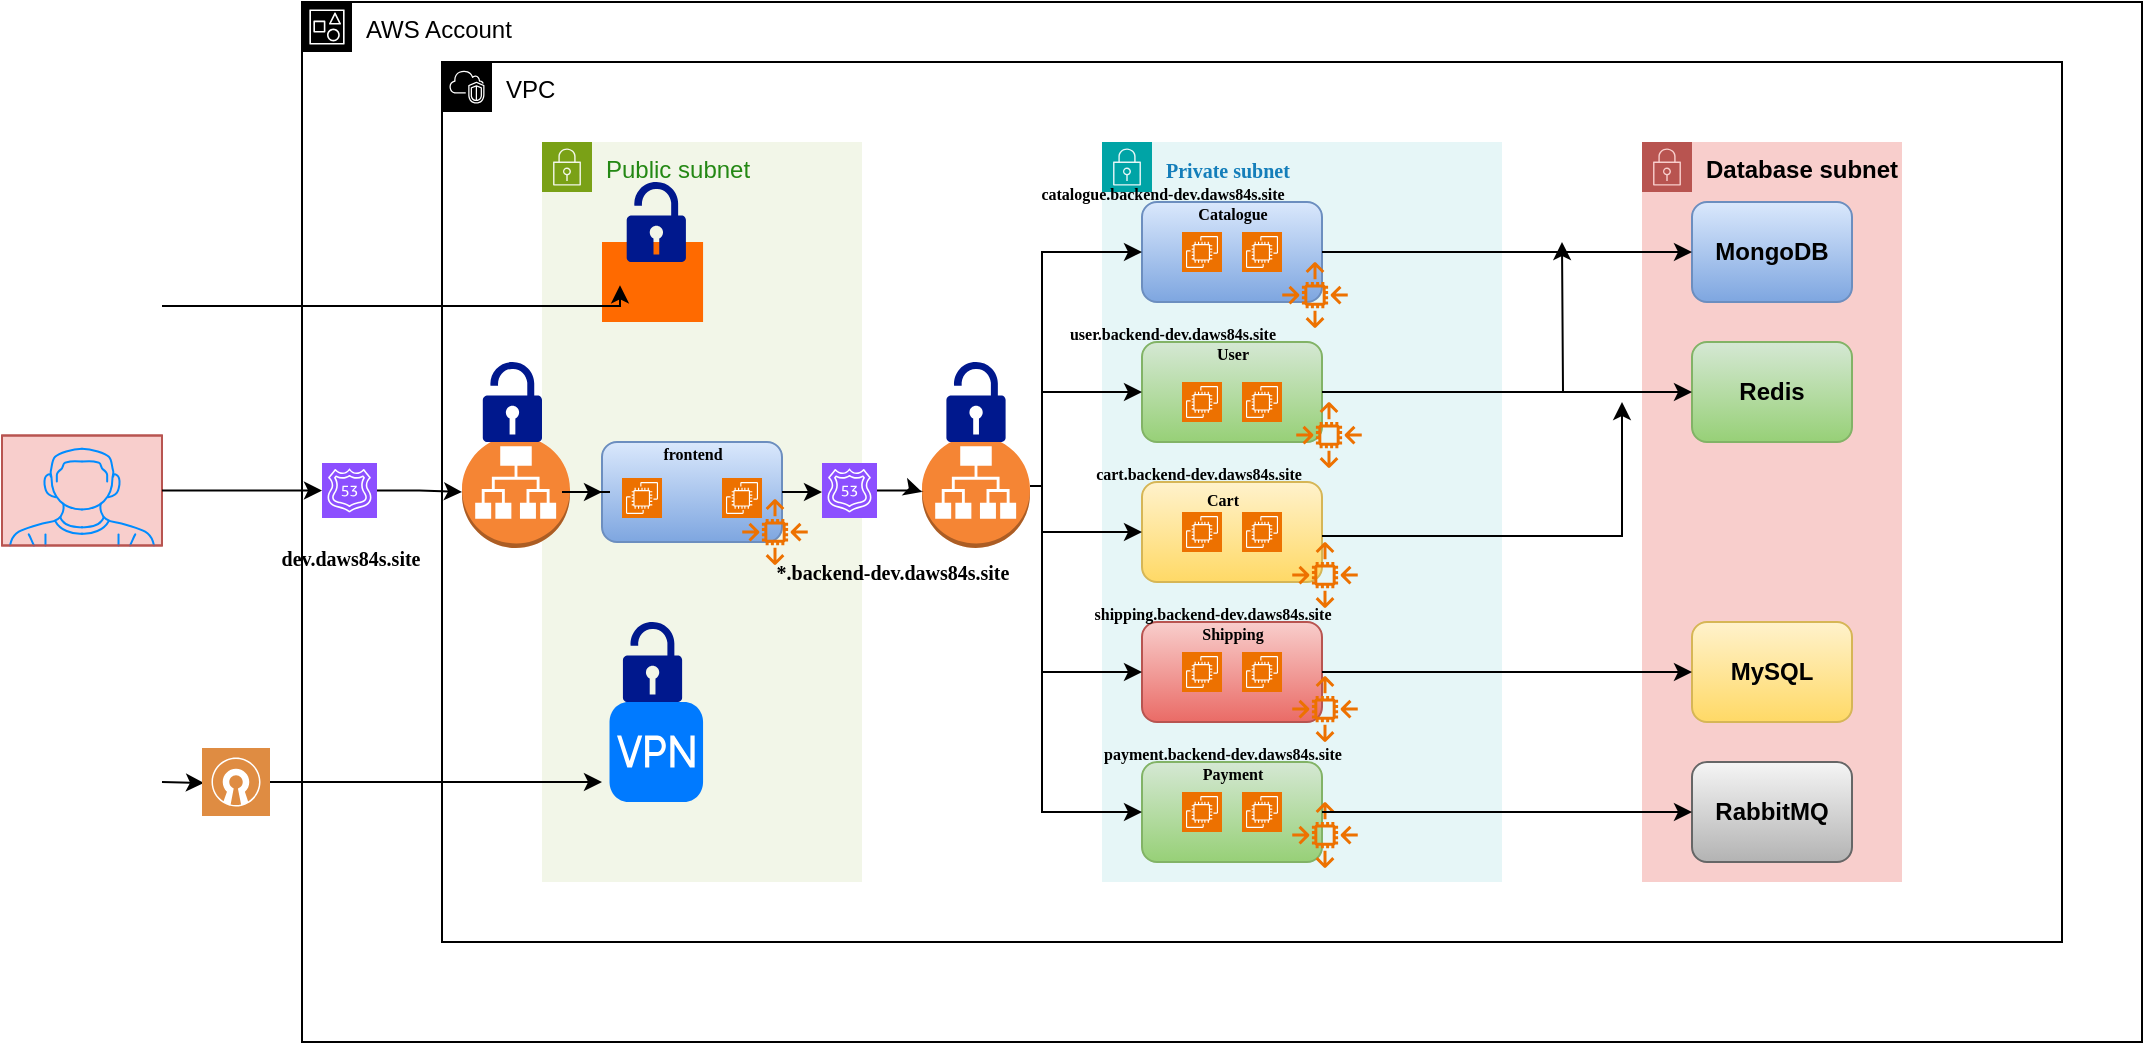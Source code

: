<mxfile version="27.2.0">
  <diagram name="Page-1" id="gtFvXWTCCxqgUbGz4lHD">
    <mxGraphModel dx="1892" dy="527" grid="1" gridSize="10" guides="1" tooltips="1" connect="1" arrows="1" fold="1" page="1" pageScale="1" pageWidth="850" pageHeight="1100" math="0" shadow="0">
      <root>
        <mxCell id="0" />
        <mxCell id="1" parent="0" />
        <mxCell id="A2vJV-OQSbmhu9kA1xCI-1" value="AWS Account" style="points=[[0,0],[0.25,0],[0.5,0],[0.75,0],[1,0],[1,0.25],[1,0.5],[1,0.75],[1,1],[0.75,1],[0.5,1],[0.25,1],[0,1],[0,0.75],[0,0.5],[0,0.25]];outlineConnect=0;html=1;whiteSpace=wrap;fontSize=12;fontStyle=0;container=1;pointerEvents=0;collapsible=0;recursiveResize=0;shape=mxgraph.aws4.group;grIcon=mxgraph.aws4.group_account;verticalAlign=top;align=left;spacingLeft=30;dashed=0;" parent="1" vertex="1">
          <mxGeometry x="40" y="80" width="920" height="520" as="geometry" />
        </mxCell>
        <mxCell id="An_1RY7F4cl6Hvax1nNE-57" value="&lt;b&gt;&lt;font face=&quot;Comic Sans MS&quot; style=&quot;font-size: 10px;&quot;&gt;dev.daws84s.site&lt;/font&gt;&lt;/b&gt;" style="text;html=1;align=center;verticalAlign=middle;resizable=0;points=[];autosize=1;strokeColor=none;fillColor=none;" parent="A2vJV-OQSbmhu9kA1xCI-1" vertex="1">
          <mxGeometry x="-31.25" y="263" width="110" height="30" as="geometry" />
        </mxCell>
        <mxCell id="A2vJV-OQSbmhu9kA1xCI-2" value="VPC" style="points=[[0,0],[0.25,0],[0.5,0],[0.75,0],[1,0],[1,0.25],[1,0.5],[1,0.75],[1,1],[0.75,1],[0.5,1],[0.25,1],[0,1],[0,0.75],[0,0.5],[0,0.25]];outlineConnect=0;html=1;whiteSpace=wrap;fontSize=12;fontStyle=0;container=1;pointerEvents=0;collapsible=0;recursiveResize=0;shape=mxgraph.aws4.group;grIcon=mxgraph.aws4.group_vpc2;verticalAlign=top;align=left;spacingLeft=30;dashed=0;" parent="1" vertex="1">
          <mxGeometry x="110" y="110" width="810" height="440" as="geometry" />
        </mxCell>
        <mxCell id="A2vJV-OQSbmhu9kA1xCI-4" value="Public subnet" style="points=[[0,0],[0.25,0],[0.5,0],[0.75,0],[1,0],[1,0.25],[1,0.5],[1,0.75],[1,1],[0.75,1],[0.5,1],[0.25,1],[0,1],[0,0.75],[0,0.5],[0,0.25]];outlineConnect=0;gradientColor=none;html=1;whiteSpace=wrap;fontSize=12;fontStyle=0;container=1;pointerEvents=0;collapsible=0;recursiveResize=0;shape=mxgraph.aws4.group;grIcon=mxgraph.aws4.group_security_group;grStroke=0;strokeColor=#7AA116;fillColor=#F2F6E8;verticalAlign=top;align=left;spacingLeft=30;fontColor=#248814;dashed=0;" parent="A2vJV-OQSbmhu9kA1xCI-2" vertex="1">
          <mxGeometry x="50" y="40" width="160" height="370" as="geometry" />
        </mxCell>
        <mxCell id="A2vJV-OQSbmhu9kA1xCI-7" value="" style="points=[];aspect=fixed;html=1;align=center;shadow=0;dashed=0;fillColor=#FF6A00;strokeColor=none;shape=mxgraph.alibaba_cloud.bastionhost;" parent="A2vJV-OQSbmhu9kA1xCI-4" vertex="1">
          <mxGeometry x="30" y="50" width="50.53" height="40" as="geometry" />
        </mxCell>
        <mxCell id="A2vJV-OQSbmhu9kA1xCI-8" value="" style="sketch=0;aspect=fixed;pointerEvents=1;shadow=0;dashed=0;html=1;strokeColor=none;labelPosition=center;verticalLabelPosition=bottom;verticalAlign=top;align=center;fillColor=#00188D;shape=mxgraph.mscae.enterprise.lock_unlocked" parent="A2vJV-OQSbmhu9kA1xCI-4" vertex="1">
          <mxGeometry x="42.35" y="20" width="29.6" height="40" as="geometry" />
        </mxCell>
        <mxCell id="A2vJV-OQSbmhu9kA1xCI-11" value="" style="html=1;strokeWidth=1;shadow=0;dashed=0;shape=mxgraph.ios7.misc.vpn;fillColor=#007AFF;strokeColor=none;buttonText=;strokeColor2=#222222;fontColor=#222222;fontSize=8;verticalLabelPosition=bottom;verticalAlign=top;align=center;sketch=0;" parent="A2vJV-OQSbmhu9kA1xCI-4" vertex="1">
          <mxGeometry x="33.76" y="280" width="46.77" height="50" as="geometry" />
        </mxCell>
        <mxCell id="A2vJV-OQSbmhu9kA1xCI-17" value="" style="sketch=0;aspect=fixed;pointerEvents=1;shadow=0;dashed=0;html=1;strokeColor=none;labelPosition=center;verticalLabelPosition=bottom;verticalAlign=top;align=center;fillColor=#00188D;shape=mxgraph.mscae.enterprise.lock_unlocked" parent="A2vJV-OQSbmhu9kA1xCI-4" vertex="1">
          <mxGeometry x="40.46" y="240" width="29.6" height="40" as="geometry" />
        </mxCell>
        <mxCell id="A2vJV-OQSbmhu9kA1xCI-3" value="&lt;b&gt;&lt;font face=&quot;Comic Sans MS&quot; style=&quot;font-size: 10px;&quot;&gt;Private subnet&lt;/font&gt;&lt;/b&gt;" style="points=[[0,0],[0.25,0],[0.5,0],[0.75,0],[1,0],[1,0.25],[1,0.5],[1,0.75],[1,1],[0.75,1],[0.5,1],[0.25,1],[0,1],[0,0.75],[0,0.5],[0,0.25]];outlineConnect=0;gradientColor=none;html=1;whiteSpace=wrap;fontSize=12;fontStyle=0;container=1;pointerEvents=0;collapsible=0;recursiveResize=0;shape=mxgraph.aws4.group;grIcon=mxgraph.aws4.group_security_group;grStroke=0;strokeColor=#00A4A6;fillColor=#E6F6F7;verticalAlign=top;align=left;spacingLeft=30;fontColor=#147EBA;dashed=0;" parent="A2vJV-OQSbmhu9kA1xCI-2" vertex="1">
          <mxGeometry x="330" y="40" width="200" height="370" as="geometry" />
        </mxCell>
        <mxCell id="XsuamS3QXFXl19HTuxb_-1" value="" style="rounded=1;whiteSpace=wrap;html=1;fillColor=#dae8fc;gradientColor=#7ea6e0;strokeColor=#6c8ebf;" parent="A2vJV-OQSbmhu9kA1xCI-3" vertex="1">
          <mxGeometry x="20" y="30" width="90" height="50" as="geometry" />
        </mxCell>
        <mxCell id="An_1RY7F4cl6Hvax1nNE-2" value="" style="sketch=0;points=[[0,0,0],[0.25,0,0],[0.5,0,0],[0.75,0,0],[1,0,0],[0,1,0],[0.25,1,0],[0.5,1,0],[0.75,1,0],[1,1,0],[0,0.25,0],[0,0.5,0],[0,0.75,0],[1,0.25,0],[1,0.5,0],[1,0.75,0]];outlineConnect=0;fontColor=#232F3E;fillColor=#ED7100;strokeColor=#ffffff;dashed=0;verticalLabelPosition=bottom;verticalAlign=top;align=center;html=1;fontSize=12;fontStyle=0;aspect=fixed;shape=mxgraph.aws4.resourceIcon;resIcon=mxgraph.aws4.ec2;" parent="A2vJV-OQSbmhu9kA1xCI-3" vertex="1">
          <mxGeometry x="70" y="45" width="20" height="20" as="geometry" />
        </mxCell>
        <mxCell id="An_1RY7F4cl6Hvax1nNE-1" value="" style="sketch=0;points=[[0,0,0],[0.25,0,0],[0.5,0,0],[0.75,0,0],[1,0,0],[0,1,0],[0.25,1,0],[0.5,1,0],[0.75,1,0],[1,1,0],[0,0.25,0],[0,0.5,0],[0,0.75,0],[1,0.25,0],[1,0.5,0],[1,0.75,0]];outlineConnect=0;fontColor=#232F3E;fillColor=#ED7100;strokeColor=#ffffff;dashed=0;verticalLabelPosition=bottom;verticalAlign=top;align=center;html=1;fontSize=12;fontStyle=0;aspect=fixed;shape=mxgraph.aws4.resourceIcon;resIcon=mxgraph.aws4.ec2;" parent="A2vJV-OQSbmhu9kA1xCI-3" vertex="1">
          <mxGeometry x="40" y="45" width="20" height="20" as="geometry" />
        </mxCell>
        <mxCell id="An_1RY7F4cl6Hvax1nNE-4" value="" style="sketch=0;outlineConnect=0;fontColor=#232F3E;gradientColor=none;fillColor=#ED7100;strokeColor=none;dashed=0;verticalLabelPosition=bottom;verticalAlign=top;align=center;html=1;fontSize=12;fontStyle=0;aspect=fixed;pointerEvents=1;shape=mxgraph.aws4.auto_scaling2;" parent="A2vJV-OQSbmhu9kA1xCI-3" vertex="1">
          <mxGeometry x="90" y="60" width="33" height="33" as="geometry" />
        </mxCell>
        <mxCell id="An_1RY7F4cl6Hvax1nNE-5" value="&lt;b&gt;&lt;font style=&quot;font-size: 8px;&quot; face=&quot;Comic Sans MS&quot;&gt;Catalogue&lt;/font&gt;&lt;/b&gt;" style="text;html=1;align=center;verticalAlign=middle;resizable=0;points=[];autosize=1;strokeColor=none;fillColor=none;" parent="A2vJV-OQSbmhu9kA1xCI-3" vertex="1">
          <mxGeometry x="35" y="20" width="60" height="30" as="geometry" />
        </mxCell>
        <mxCell id="An_1RY7F4cl6Hvax1nNE-63" style="edgeStyle=orthogonalEdgeStyle;rounded=0;orthogonalLoop=1;jettySize=auto;html=1;" parent="A2vJV-OQSbmhu9kA1xCI-3" source="An_1RY7F4cl6Hvax1nNE-7" edge="1">
          <mxGeometry relative="1" as="geometry">
            <mxPoint x="230" y="50" as="targetPoint" />
          </mxGeometry>
        </mxCell>
        <mxCell id="An_1RY7F4cl6Hvax1nNE-7" value="" style="rounded=1;whiteSpace=wrap;html=1;fillColor=#d5e8d4;gradientColor=#97d077;strokeColor=#82b366;" parent="A2vJV-OQSbmhu9kA1xCI-3" vertex="1">
          <mxGeometry x="20" y="100" width="90" height="50" as="geometry" />
        </mxCell>
        <mxCell id="An_1RY7F4cl6Hvax1nNE-8" value="" style="sketch=0;outlineConnect=0;fontColor=#232F3E;gradientColor=none;fillColor=#ED7100;strokeColor=none;dashed=0;verticalLabelPosition=bottom;verticalAlign=top;align=center;html=1;fontSize=12;fontStyle=0;aspect=fixed;pointerEvents=1;shape=mxgraph.aws4.auto_scaling2;" parent="A2vJV-OQSbmhu9kA1xCI-3" vertex="1">
          <mxGeometry x="97" y="130" width="33" height="33" as="geometry" />
        </mxCell>
        <mxCell id="An_1RY7F4cl6Hvax1nNE-9" value="" style="sketch=0;points=[[0,0,0],[0.25,0,0],[0.5,0,0],[0.75,0,0],[1,0,0],[0,1,0],[0.25,1,0],[0.5,1,0],[0.75,1,0],[1,1,0],[0,0.25,0],[0,0.5,0],[0,0.75,0],[1,0.25,0],[1,0.5,0],[1,0.75,0]];outlineConnect=0;fontColor=#232F3E;fillColor=#ED7100;strokeColor=#ffffff;dashed=0;verticalLabelPosition=bottom;verticalAlign=top;align=center;html=1;fontSize=12;fontStyle=0;aspect=fixed;shape=mxgraph.aws4.resourceIcon;resIcon=mxgraph.aws4.ec2;" parent="A2vJV-OQSbmhu9kA1xCI-3" vertex="1">
          <mxGeometry x="40" y="120" width="20" height="20" as="geometry" />
        </mxCell>
        <mxCell id="An_1RY7F4cl6Hvax1nNE-10" value="" style="sketch=0;points=[[0,0,0],[0.25,0,0],[0.5,0,0],[0.75,0,0],[1,0,0],[0,1,0],[0.25,1,0],[0.5,1,0],[0.75,1,0],[1,1,0],[0,0.25,0],[0,0.5,0],[0,0.75,0],[1,0.25,0],[1,0.5,0],[1,0.75,0]];outlineConnect=0;fontColor=#232F3E;fillColor=#ED7100;strokeColor=#ffffff;dashed=0;verticalLabelPosition=bottom;verticalAlign=top;align=center;html=1;fontSize=12;fontStyle=0;aspect=fixed;shape=mxgraph.aws4.resourceIcon;resIcon=mxgraph.aws4.ec2;" parent="A2vJV-OQSbmhu9kA1xCI-3" vertex="1">
          <mxGeometry x="70" y="120" width="20" height="20" as="geometry" />
        </mxCell>
        <mxCell id="An_1RY7F4cl6Hvax1nNE-15" value="" style="rounded=1;whiteSpace=wrap;html=1;fillColor=#fff2cc;gradientColor=#ffd966;strokeColor=#d6b656;" parent="A2vJV-OQSbmhu9kA1xCI-3" vertex="1">
          <mxGeometry x="20" y="170" width="90" height="50" as="geometry" />
        </mxCell>
        <mxCell id="An_1RY7F4cl6Hvax1nNE-16" value="" style="rounded=1;whiteSpace=wrap;html=1;fillColor=#f8cecc;gradientColor=#ea6b66;strokeColor=#b85450;" parent="A2vJV-OQSbmhu9kA1xCI-3" vertex="1">
          <mxGeometry x="20" y="240" width="90" height="50" as="geometry" />
        </mxCell>
        <mxCell id="An_1RY7F4cl6Hvax1nNE-18" value="" style="rounded=1;whiteSpace=wrap;html=1;fillColor=#d5e8d4;gradientColor=#97d077;strokeColor=#82b366;" parent="A2vJV-OQSbmhu9kA1xCI-3" vertex="1">
          <mxGeometry x="20" y="310" width="90" height="50" as="geometry" />
        </mxCell>
        <mxCell id="An_1RY7F4cl6Hvax1nNE-22" value="&lt;font style=&quot;font-size: 8px;&quot; face=&quot;Comic Sans MS&quot;&gt;&lt;b style=&quot;&quot;&gt;cart.backend-dev.daws84s.site&lt;/b&gt;&lt;/font&gt;" style="text;html=1;align=center;verticalAlign=middle;resizable=0;points=[];autosize=1;strokeColor=none;fillColor=none;" parent="A2vJV-OQSbmhu9kA1xCI-3" vertex="1">
          <mxGeometry x="-27" y="150" width="150" height="30" as="geometry" />
        </mxCell>
        <mxCell id="An_1RY7F4cl6Hvax1nNE-24" value="&lt;font style=&quot;font-size: 8px;&quot; face=&quot;Comic Sans MS&quot;&gt;&lt;b style=&quot;&quot;&gt;payment.backend-dev.daws84s.site&lt;/b&gt;&lt;/font&gt;" style="text;html=1;align=center;verticalAlign=middle;resizable=0;points=[];autosize=1;strokeColor=none;fillColor=none;" parent="A2vJV-OQSbmhu9kA1xCI-3" vertex="1">
          <mxGeometry x="-20" y="290" width="160" height="30" as="geometry" />
        </mxCell>
        <mxCell id="An_1RY7F4cl6Hvax1nNE-27" value="&lt;b&gt;&lt;font style=&quot;font-size: 8px;&quot; face=&quot;Comic Sans MS&quot;&gt;Payment&lt;/font&gt;&lt;/b&gt;" style="text;html=1;align=center;verticalAlign=middle;resizable=0;points=[];autosize=1;strokeColor=none;fillColor=none;" parent="A2vJV-OQSbmhu9kA1xCI-3" vertex="1">
          <mxGeometry x="35" y="300" width="60" height="30" as="geometry" />
        </mxCell>
        <mxCell id="An_1RY7F4cl6Hvax1nNE-28" value="" style="sketch=0;points=[[0,0,0],[0.25,0,0],[0.5,0,0],[0.75,0,0],[1,0,0],[0,1,0],[0.25,1,0],[0.5,1,0],[0.75,1,0],[1,1,0],[0,0.25,0],[0,0.5,0],[0,0.75,0],[1,0.25,0],[1,0.5,0],[1,0.75,0]];outlineConnect=0;fontColor=#232F3E;fillColor=#ED7100;strokeColor=#ffffff;dashed=0;verticalLabelPosition=bottom;verticalAlign=top;align=center;html=1;fontSize=12;fontStyle=0;aspect=fixed;shape=mxgraph.aws4.resourceIcon;resIcon=mxgraph.aws4.ec2;" parent="A2vJV-OQSbmhu9kA1xCI-3" vertex="1">
          <mxGeometry x="40" y="185" width="20" height="20" as="geometry" />
        </mxCell>
        <mxCell id="An_1RY7F4cl6Hvax1nNE-29" value="" style="sketch=0;points=[[0,0,0],[0.25,0,0],[0.5,0,0],[0.75,0,0],[1,0,0],[0,1,0],[0.25,1,0],[0.5,1,0],[0.75,1,0],[1,1,0],[0,0.25,0],[0,0.5,0],[0,0.75,0],[1,0.25,0],[1,0.5,0],[1,0.75,0]];outlineConnect=0;fontColor=#232F3E;fillColor=#ED7100;strokeColor=#ffffff;dashed=0;verticalLabelPosition=bottom;verticalAlign=top;align=center;html=1;fontSize=12;fontStyle=0;aspect=fixed;shape=mxgraph.aws4.resourceIcon;resIcon=mxgraph.aws4.ec2;" parent="A2vJV-OQSbmhu9kA1xCI-3" vertex="1">
          <mxGeometry x="70" y="185" width="20" height="20" as="geometry" />
        </mxCell>
        <mxCell id="An_1RY7F4cl6Hvax1nNE-30" value="" style="sketch=0;points=[[0,0,0],[0.25,0,0],[0.5,0,0],[0.75,0,0],[1,0,0],[0,1,0],[0.25,1,0],[0.5,1,0],[0.75,1,0],[1,1,0],[0,0.25,0],[0,0.5,0],[0,0.75,0],[1,0.25,0],[1,0.5,0],[1,0.75,0]];outlineConnect=0;fontColor=#232F3E;fillColor=#ED7100;strokeColor=#ffffff;dashed=0;verticalLabelPosition=bottom;verticalAlign=top;align=center;html=1;fontSize=12;fontStyle=0;aspect=fixed;shape=mxgraph.aws4.resourceIcon;resIcon=mxgraph.aws4.ec2;" parent="A2vJV-OQSbmhu9kA1xCI-3" vertex="1">
          <mxGeometry x="40" y="255" width="20" height="20" as="geometry" />
        </mxCell>
        <mxCell id="An_1RY7F4cl6Hvax1nNE-31" value="" style="sketch=0;points=[[0,0,0],[0.25,0,0],[0.5,0,0],[0.75,0,0],[1,0,0],[0,1,0],[0.25,1,0],[0.5,1,0],[0.75,1,0],[1,1,0],[0,0.25,0],[0,0.5,0],[0,0.75,0],[1,0.25,0],[1,0.5,0],[1,0.75,0]];outlineConnect=0;fontColor=#232F3E;fillColor=#ED7100;strokeColor=#ffffff;dashed=0;verticalLabelPosition=bottom;verticalAlign=top;align=center;html=1;fontSize=12;fontStyle=0;aspect=fixed;shape=mxgraph.aws4.resourceIcon;resIcon=mxgraph.aws4.ec2;" parent="A2vJV-OQSbmhu9kA1xCI-3" vertex="1">
          <mxGeometry x="70" y="255" width="20" height="20" as="geometry" />
        </mxCell>
        <mxCell id="An_1RY7F4cl6Hvax1nNE-32" value="" style="sketch=0;points=[[0,0,0],[0.25,0,0],[0.5,0,0],[0.75,0,0],[1,0,0],[0,1,0],[0.25,1,0],[0.5,1,0],[0.75,1,0],[1,1,0],[0,0.25,0],[0,0.5,0],[0,0.75,0],[1,0.25,0],[1,0.5,0],[1,0.75,0]];outlineConnect=0;fontColor=#232F3E;fillColor=#ED7100;strokeColor=#ffffff;dashed=0;verticalLabelPosition=bottom;verticalAlign=top;align=center;html=1;fontSize=12;fontStyle=0;aspect=fixed;shape=mxgraph.aws4.resourceIcon;resIcon=mxgraph.aws4.ec2;" parent="A2vJV-OQSbmhu9kA1xCI-3" vertex="1">
          <mxGeometry x="40" y="325" width="20" height="20" as="geometry" />
        </mxCell>
        <mxCell id="An_1RY7F4cl6Hvax1nNE-33" value="" style="sketch=0;points=[[0,0,0],[0.25,0,0],[0.5,0,0],[0.75,0,0],[1,0,0],[0,1,0],[0.25,1,0],[0.5,1,0],[0.75,1,0],[1,1,0],[0,0.25,0],[0,0.5,0],[0,0.75,0],[1,0.25,0],[1,0.5,0],[1,0.75,0]];outlineConnect=0;fontColor=#232F3E;fillColor=#ED7100;strokeColor=#ffffff;dashed=0;verticalLabelPosition=bottom;verticalAlign=top;align=center;html=1;fontSize=12;fontStyle=0;aspect=fixed;shape=mxgraph.aws4.resourceIcon;resIcon=mxgraph.aws4.ec2;" parent="A2vJV-OQSbmhu9kA1xCI-3" vertex="1">
          <mxGeometry x="70" y="325" width="20" height="20" as="geometry" />
        </mxCell>
        <mxCell id="An_1RY7F4cl6Hvax1nNE-6" value="&lt;b&gt;&lt;font style=&quot;font-size: 8px;&quot; face=&quot;Comic Sans MS&quot;&gt;catalogue.backend-dev.daws84s.site&lt;/font&gt;&lt;/b&gt;" style="text;html=1;align=center;verticalAlign=middle;resizable=0;points=[];autosize=1;strokeColor=none;fillColor=none;" parent="A2vJV-OQSbmhu9kA1xCI-3" vertex="1">
          <mxGeometry x="-55" y="10" width="170" height="30" as="geometry" />
        </mxCell>
        <mxCell id="An_1RY7F4cl6Hvax1nNE-36" value="" style="sketch=0;outlineConnect=0;fontColor=#232F3E;gradientColor=none;fillColor=#ED7100;strokeColor=none;dashed=0;verticalLabelPosition=bottom;verticalAlign=top;align=center;html=1;fontSize=12;fontStyle=0;aspect=fixed;pointerEvents=1;shape=mxgraph.aws4.auto_scaling2;" parent="A2vJV-OQSbmhu9kA1xCI-3" vertex="1">
          <mxGeometry x="95" y="267" width="33" height="33" as="geometry" />
        </mxCell>
        <mxCell id="An_1RY7F4cl6Hvax1nNE-37" value="" style="sketch=0;outlineConnect=0;fontColor=#232F3E;gradientColor=none;fillColor=#ED7100;strokeColor=none;dashed=0;verticalLabelPosition=bottom;verticalAlign=top;align=center;html=1;fontSize=12;fontStyle=0;aspect=fixed;pointerEvents=1;shape=mxgraph.aws4.auto_scaling2;" parent="A2vJV-OQSbmhu9kA1xCI-3" vertex="1">
          <mxGeometry x="95" y="330" width="33" height="33" as="geometry" />
        </mxCell>
        <mxCell id="An_1RY7F4cl6Hvax1nNE-48" value="" style="rounded=1;whiteSpace=wrap;html=1;fillColor=#dae8fc;gradientColor=#7ea6e0;strokeColor=#6c8ebf;" parent="A2vJV-OQSbmhu9kA1xCI-3" vertex="1">
          <mxGeometry x="-250" y="150" width="90" height="50" as="geometry" />
        </mxCell>
        <mxCell id="A2vJV-OQSbmhu9kA1xCI-6" value="" style="outlineConnect=0;dashed=0;verticalLabelPosition=bottom;verticalAlign=top;align=center;html=1;shape=mxgraph.aws3.application_load_balancer;fillColor=#F58534;gradientColor=none;" parent="A2vJV-OQSbmhu9kA1xCI-3" vertex="1">
          <mxGeometry x="-90" y="147" width="54" height="56" as="geometry" />
        </mxCell>
        <mxCell id="XsuamS3QXFXl19HTuxb_-2" style="edgeStyle=orthogonalEdgeStyle;rounded=0;orthogonalLoop=1;jettySize=auto;html=1;entryX=0;entryY=0.5;entryDx=0;entryDy=0;" parent="A2vJV-OQSbmhu9kA1xCI-3" source="A2vJV-OQSbmhu9kA1xCI-6" target="XsuamS3QXFXl19HTuxb_-1" edge="1">
          <mxGeometry relative="1" as="geometry">
            <Array as="points">
              <mxPoint x="-30" y="172" />
              <mxPoint x="-30" y="55" />
            </Array>
          </mxGeometry>
        </mxCell>
        <mxCell id="An_1RY7F4cl6Hvax1nNE-11" style="edgeStyle=orthogonalEdgeStyle;rounded=0;orthogonalLoop=1;jettySize=auto;html=1;entryX=0;entryY=0.5;entryDx=0;entryDy=0;" parent="A2vJV-OQSbmhu9kA1xCI-3" source="A2vJV-OQSbmhu9kA1xCI-6" target="An_1RY7F4cl6Hvax1nNE-7" edge="1">
          <mxGeometry relative="1" as="geometry">
            <Array as="points">
              <mxPoint x="-30" y="172" />
              <mxPoint x="-30" y="125" />
            </Array>
          </mxGeometry>
        </mxCell>
        <mxCell id="An_1RY7F4cl6Hvax1nNE-19" style="edgeStyle=orthogonalEdgeStyle;rounded=0;orthogonalLoop=1;jettySize=auto;html=1;entryX=0;entryY=0.5;entryDx=0;entryDy=0;" parent="A2vJV-OQSbmhu9kA1xCI-3" source="A2vJV-OQSbmhu9kA1xCI-6" target="An_1RY7F4cl6Hvax1nNE-15" edge="1">
          <mxGeometry relative="1" as="geometry">
            <Array as="points">
              <mxPoint x="-30" y="172" />
              <mxPoint x="-30" y="195" />
            </Array>
          </mxGeometry>
        </mxCell>
        <mxCell id="An_1RY7F4cl6Hvax1nNE-20" style="edgeStyle=orthogonalEdgeStyle;rounded=0;orthogonalLoop=1;jettySize=auto;html=1;entryX=0;entryY=0.5;entryDx=0;entryDy=0;" parent="A2vJV-OQSbmhu9kA1xCI-3" source="A2vJV-OQSbmhu9kA1xCI-6" target="An_1RY7F4cl6Hvax1nNE-16" edge="1">
          <mxGeometry relative="1" as="geometry">
            <Array as="points">
              <mxPoint x="-30" y="172" />
              <mxPoint x="-30" y="265" />
            </Array>
          </mxGeometry>
        </mxCell>
        <mxCell id="An_1RY7F4cl6Hvax1nNE-21" style="edgeStyle=orthogonalEdgeStyle;rounded=0;orthogonalLoop=1;jettySize=auto;html=1;entryX=0;entryY=0.5;entryDx=0;entryDy=0;" parent="A2vJV-OQSbmhu9kA1xCI-3" source="A2vJV-OQSbmhu9kA1xCI-6" target="An_1RY7F4cl6Hvax1nNE-18" edge="1">
          <mxGeometry relative="1" as="geometry">
            <Array as="points">
              <mxPoint x="-30" y="172" />
              <mxPoint x="-30" y="335" />
            </Array>
          </mxGeometry>
        </mxCell>
        <mxCell id="An_1RY7F4cl6Hvax1nNE-54" value="" style="outlineConnect=0;dashed=0;verticalLabelPosition=bottom;verticalAlign=top;align=center;html=1;shape=mxgraph.aws3.application_load_balancer;fillColor=#F58534;gradientColor=none;" parent="A2vJV-OQSbmhu9kA1xCI-3" vertex="1">
          <mxGeometry x="-320" y="147" width="54" height="56" as="geometry" />
        </mxCell>
        <mxCell id="An_1RY7F4cl6Hvax1nNE-55" style="edgeStyle=orthogonalEdgeStyle;rounded=0;orthogonalLoop=1;jettySize=auto;html=1;entryX=0;entryY=0.5;entryDx=0;entryDy=0;" parent="A2vJV-OQSbmhu9kA1xCI-3" source="An_1RY7F4cl6Hvax1nNE-54" target="An_1RY7F4cl6Hvax1nNE-48" edge="1">
          <mxGeometry relative="1" as="geometry" />
        </mxCell>
        <mxCell id="An_1RY7F4cl6Hvax1nNE-58" value="" style="sketch=0;points=[[0,0,0],[0.25,0,0],[0.5,0,0],[0.75,0,0],[1,0,0],[0,1,0],[0.25,1,0],[0.5,1,0],[0.75,1,0],[1,1,0],[0,0.25,0],[0,0.5,0],[0,0.75,0],[1,0.25,0],[1,0.5,0],[1,0.75,0]];outlineConnect=0;fontColor=#232F3E;fillColor=#8C4FFF;strokeColor=#ffffff;dashed=0;verticalLabelPosition=bottom;verticalAlign=top;align=center;html=1;fontSize=12;fontStyle=0;aspect=fixed;shape=mxgraph.aws4.resourceIcon;resIcon=mxgraph.aws4.route_53;" parent="A2vJV-OQSbmhu9kA1xCI-3" vertex="1">
          <mxGeometry x="-390" y="160.5" width="27.5" height="27.5" as="geometry" />
        </mxCell>
        <mxCell id="An_1RY7F4cl6Hvax1nNE-59" style="edgeStyle=orthogonalEdgeStyle;rounded=0;orthogonalLoop=1;jettySize=auto;html=1;entryX=0;entryY=0.5;entryDx=0;entryDy=0;entryPerimeter=0;" parent="A2vJV-OQSbmhu9kA1xCI-3" source="An_1RY7F4cl6Hvax1nNE-58" target="An_1RY7F4cl6Hvax1nNE-54" edge="1">
          <mxGeometry relative="1" as="geometry" />
        </mxCell>
        <mxCell id="An_1RY7F4cl6Hvax1nNE-60" value="" style="verticalLabelPosition=bottom;shadow=0;dashed=0;align=center;html=1;verticalAlign=top;strokeWidth=1;shape=mxgraph.mockup.containers.userMale;strokeColor=#b85450;strokeColor2=#008cff;fillColor=#f8cecc;gradientColor=#ea6b66;" parent="A2vJV-OQSbmhu9kA1xCI-3" vertex="1">
          <mxGeometry x="-550" y="146.75" width="80" height="55" as="geometry" />
        </mxCell>
        <mxCell id="An_1RY7F4cl6Hvax1nNE-61" style="edgeStyle=orthogonalEdgeStyle;rounded=0;orthogonalLoop=1;jettySize=auto;html=1;entryX=0;entryY=0.5;entryDx=0;entryDy=0;entryPerimeter=0;" parent="A2vJV-OQSbmhu9kA1xCI-3" source="An_1RY7F4cl6Hvax1nNE-60" target="An_1RY7F4cl6Hvax1nNE-58" edge="1">
          <mxGeometry relative="1" as="geometry" />
        </mxCell>
        <mxCell id="An_1RY7F4cl6Hvax1nNE-66" style="edgeStyle=orthogonalEdgeStyle;rounded=0;orthogonalLoop=1;jettySize=auto;html=1;" parent="A2vJV-OQSbmhu9kA1xCI-3" source="An_1RY7F4cl6Hvax1nNE-15" edge="1">
          <mxGeometry relative="1" as="geometry">
            <mxPoint x="260" y="130" as="targetPoint" />
            <Array as="points">
              <mxPoint x="180" y="197" />
              <mxPoint x="180" y="197" />
            </Array>
          </mxGeometry>
        </mxCell>
        <mxCell id="An_1RY7F4cl6Hvax1nNE-67" value="&lt;b&gt;&lt;font style=&quot;font-size: 8px;&quot; face=&quot;Comic Sans MS&quot;&gt;Cart&lt;/font&gt;&lt;/b&gt;" style="text;html=1;align=center;verticalAlign=middle;resizable=0;points=[];autosize=1;strokeColor=none;fillColor=none;" parent="A2vJV-OQSbmhu9kA1xCI-3" vertex="1">
          <mxGeometry x="40" y="163" width="40" height="30" as="geometry" />
        </mxCell>
        <mxCell id="An_1RY7F4cl6Hvax1nNE-49" value="" style="sketch=0;points=[[0,0,0],[0.25,0,0],[0.5,0,0],[0.75,0,0],[1,0,0],[0,1,0],[0.25,1,0],[0.5,1,0],[0.75,1,0],[1,1,0],[0,0.25,0],[0,0.5,0],[0,0.75,0],[1,0.25,0],[1,0.5,0],[1,0.75,0]];outlineConnect=0;fontColor=#232F3E;fillColor=#ED7100;strokeColor=#ffffff;dashed=0;verticalLabelPosition=bottom;verticalAlign=top;align=center;html=1;fontSize=12;fontStyle=0;aspect=fixed;shape=mxgraph.aws4.resourceIcon;resIcon=mxgraph.aws4.ec2;" parent="A2vJV-OQSbmhu9kA1xCI-3" vertex="1">
          <mxGeometry x="-240" y="168" width="20" height="20" as="geometry" />
        </mxCell>
        <mxCell id="A2vJV-OQSbmhu9kA1xCI-5" value="&lt;b&gt;Database subnet&lt;/b&gt;" style="points=[[0,0],[0.25,0],[0.5,0],[0.75,0],[1,0],[1,0.25],[1,0.5],[1,0.75],[1,1],[0.75,1],[0.5,1],[0.25,1],[0,1],[0,0.75],[0,0.5],[0,0.25]];outlineConnect=0;html=1;whiteSpace=wrap;fontSize=12;fontStyle=0;container=1;pointerEvents=0;collapsible=0;recursiveResize=0;shape=mxgraph.aws4.group;grIcon=mxgraph.aws4.group_security_group;grStroke=0;strokeColor=#b85450;fillColor=#f8cecc;verticalAlign=top;align=left;spacingLeft=30;dashed=0;" parent="A2vJV-OQSbmhu9kA1xCI-2" vertex="1">
          <mxGeometry x="600" y="40" width="130" height="370" as="geometry" />
        </mxCell>
        <mxCell id="A2vJV-OQSbmhu9kA1xCI-18" value="&lt;b&gt;MongoDB&lt;/b&gt;" style="rounded=1;whiteSpace=wrap;html=1;fillColor=#dae8fc;gradientColor=#7ea6e0;strokeColor=#6c8ebf;" parent="A2vJV-OQSbmhu9kA1xCI-5" vertex="1">
          <mxGeometry x="25" y="30" width="80" height="50" as="geometry" />
        </mxCell>
        <mxCell id="An_1RY7F4cl6Hvax1nNE-39" value="&lt;b&gt;Redis&lt;/b&gt;" style="rounded=1;whiteSpace=wrap;html=1;fillColor=#d5e8d4;gradientColor=#97d077;strokeColor=#82b366;" parent="A2vJV-OQSbmhu9kA1xCI-5" vertex="1">
          <mxGeometry x="25" y="100" width="80" height="50" as="geometry" />
        </mxCell>
        <mxCell id="An_1RY7F4cl6Hvax1nNE-41" value="&lt;b&gt;MySQL&lt;/b&gt;" style="rounded=1;whiteSpace=wrap;html=1;fillColor=#fff2cc;gradientColor=#ffd966;strokeColor=#d6b656;" parent="A2vJV-OQSbmhu9kA1xCI-5" vertex="1">
          <mxGeometry x="25" y="240" width="80" height="50" as="geometry" />
        </mxCell>
        <mxCell id="An_1RY7F4cl6Hvax1nNE-42" value="&lt;b&gt;RabbitMQ&lt;/b&gt;" style="rounded=1;whiteSpace=wrap;html=1;fillColor=#f5f5f5;gradientColor=#b3b3b3;strokeColor=#666666;" parent="A2vJV-OQSbmhu9kA1xCI-5" vertex="1">
          <mxGeometry x="25" y="310" width="80" height="50" as="geometry" />
        </mxCell>
        <mxCell id="A2vJV-OQSbmhu9kA1xCI-9" value="" style="sketch=0;aspect=fixed;pointerEvents=1;shadow=0;dashed=0;html=1;strokeColor=none;labelPosition=center;verticalLabelPosition=bottom;verticalAlign=top;align=center;fillColor=#00188D;shape=mxgraph.mscae.enterprise.lock_unlocked" parent="A2vJV-OQSbmhu9kA1xCI-2" vertex="1">
          <mxGeometry x="252.2" y="150" width="29.6" height="40" as="geometry" />
        </mxCell>
        <mxCell id="An_1RY7F4cl6Hvax1nNE-13" value="&lt;font style=&quot;font-size: 8px;&quot; face=&quot;Comic Sans MS&quot;&gt;&lt;b style=&quot;&quot;&gt;user.backend-dev.daws84s.site&lt;/b&gt;&lt;/font&gt;" style="text;html=1;align=center;verticalAlign=middle;resizable=0;points=[];autosize=1;strokeColor=none;fillColor=none;" parent="A2vJV-OQSbmhu9kA1xCI-2" vertex="1">
          <mxGeometry x="290" y="120" width="150" height="30" as="geometry" />
        </mxCell>
        <mxCell id="An_1RY7F4cl6Hvax1nNE-14" value="&lt;b&gt;&lt;font style=&quot;font-size: 8px;&quot; face=&quot;Comic Sans MS&quot;&gt;User&lt;/font&gt;&lt;/b&gt;" style="text;html=1;align=center;verticalAlign=middle;resizable=0;points=[];autosize=1;strokeColor=none;fillColor=none;" parent="A2vJV-OQSbmhu9kA1xCI-2" vertex="1">
          <mxGeometry x="375" y="130" width="40" height="30" as="geometry" />
        </mxCell>
        <mxCell id="An_1RY7F4cl6Hvax1nNE-23" value="&lt;font style=&quot;font-size: 8px;&quot; face=&quot;Comic Sans MS&quot;&gt;&lt;b style=&quot;&quot;&gt;shipping.backend-dev.daws84s.site&lt;/b&gt;&lt;/font&gt;" style="text;html=1;align=center;verticalAlign=middle;resizable=0;points=[];autosize=1;strokeColor=none;fillColor=none;" parent="A2vJV-OQSbmhu9kA1xCI-2" vertex="1">
          <mxGeometry x="305" y="260" width="160" height="30" as="geometry" />
        </mxCell>
        <mxCell id="An_1RY7F4cl6Hvax1nNE-26" value="&lt;b&gt;&lt;font style=&quot;font-size: 8px;&quot; face=&quot;Comic Sans MS&quot;&gt;Shipping&lt;/font&gt;&lt;/b&gt;" style="text;html=1;align=center;verticalAlign=middle;resizable=0;points=[];autosize=1;strokeColor=none;fillColor=none;" parent="A2vJV-OQSbmhu9kA1xCI-2" vertex="1">
          <mxGeometry x="365" y="270" width="60" height="30" as="geometry" />
        </mxCell>
        <mxCell id="An_1RY7F4cl6Hvax1nNE-35" value="" style="sketch=0;outlineConnect=0;fontColor=#232F3E;gradientColor=none;fillColor=#ED7100;strokeColor=none;dashed=0;verticalLabelPosition=bottom;verticalAlign=top;align=center;html=1;fontSize=12;fontStyle=0;aspect=fixed;pointerEvents=1;shape=mxgraph.aws4.auto_scaling2;" parent="A2vJV-OQSbmhu9kA1xCI-2" vertex="1">
          <mxGeometry x="425" y="240" width="33" height="33" as="geometry" />
        </mxCell>
        <mxCell id="An_1RY7F4cl6Hvax1nNE-38" style="edgeStyle=orthogonalEdgeStyle;rounded=0;orthogonalLoop=1;jettySize=auto;html=1;entryX=0;entryY=0.5;entryDx=0;entryDy=0;" parent="A2vJV-OQSbmhu9kA1xCI-2" source="XsuamS3QXFXl19HTuxb_-1" target="A2vJV-OQSbmhu9kA1xCI-18" edge="1">
          <mxGeometry relative="1" as="geometry" />
        </mxCell>
        <mxCell id="An_1RY7F4cl6Hvax1nNE-40" style="edgeStyle=orthogonalEdgeStyle;rounded=0;orthogonalLoop=1;jettySize=auto;html=1;entryX=0;entryY=0.5;entryDx=0;entryDy=0;" parent="A2vJV-OQSbmhu9kA1xCI-2" source="An_1RY7F4cl6Hvax1nNE-7" target="An_1RY7F4cl6Hvax1nNE-39" edge="1">
          <mxGeometry relative="1" as="geometry" />
        </mxCell>
        <mxCell id="An_1RY7F4cl6Hvax1nNE-45" style="edgeStyle=orthogonalEdgeStyle;rounded=0;orthogonalLoop=1;jettySize=auto;html=1;entryX=0;entryY=0.5;entryDx=0;entryDy=0;" parent="A2vJV-OQSbmhu9kA1xCI-2" source="An_1RY7F4cl6Hvax1nNE-16" target="An_1RY7F4cl6Hvax1nNE-41" edge="1">
          <mxGeometry relative="1" as="geometry" />
        </mxCell>
        <mxCell id="An_1RY7F4cl6Hvax1nNE-46" style="edgeStyle=orthogonalEdgeStyle;rounded=0;orthogonalLoop=1;jettySize=auto;html=1;" parent="A2vJV-OQSbmhu9kA1xCI-2" source="An_1RY7F4cl6Hvax1nNE-18" target="An_1RY7F4cl6Hvax1nNE-42" edge="1">
          <mxGeometry relative="1" as="geometry" />
        </mxCell>
        <mxCell id="An_1RY7F4cl6Hvax1nNE-56" value="" style="sketch=0;aspect=fixed;pointerEvents=1;shadow=0;dashed=0;html=1;strokeColor=none;labelPosition=center;verticalLabelPosition=bottom;verticalAlign=top;align=center;fillColor=#00188D;shape=mxgraph.mscae.enterprise.lock_unlocked" parent="A2vJV-OQSbmhu9kA1xCI-2" vertex="1">
          <mxGeometry x="20.4" y="150" width="29.6" height="40" as="geometry" />
        </mxCell>
        <mxCell id="An_1RY7F4cl6Hvax1nNE-34" value="&lt;b&gt;&lt;font face=&quot;Comic Sans MS&quot; style=&quot;font-size: 10px;&quot;&gt;*.backend-dev.daws84s.site&lt;/font&gt;&lt;/b&gt;" style="text;html=1;align=center;verticalAlign=middle;resizable=0;points=[];autosize=1;strokeColor=none;fillColor=none;" parent="A2vJV-OQSbmhu9kA1xCI-2" vertex="1">
          <mxGeometry x="145" y="240" width="160" height="30" as="geometry" />
        </mxCell>
        <mxCell id="A2vJV-OQSbmhu9kA1xCI-13" style="edgeStyle=orthogonalEdgeStyle;rounded=0;orthogonalLoop=1;jettySize=auto;html=1;" parent="1" source="A2vJV-OQSbmhu9kA1xCI-15" edge="1">
          <mxGeometry relative="1" as="geometry">
            <mxPoint x="190" y="470" as="targetPoint" />
          </mxGeometry>
        </mxCell>
        <mxCell id="A2vJV-OQSbmhu9kA1xCI-16" value="" style="edgeStyle=orthogonalEdgeStyle;rounded=0;orthogonalLoop=1;jettySize=auto;html=1;" parent="1" target="A2vJV-OQSbmhu9kA1xCI-15" edge="1">
          <mxGeometry relative="1" as="geometry">
            <mxPoint x="-30" y="470" as="sourcePoint" />
            <mxPoint x="240" y="470" as="targetPoint" />
          </mxGeometry>
        </mxCell>
        <mxCell id="A2vJV-OQSbmhu9kA1xCI-15" value="" style="sketch=0;pointerEvents=1;shadow=0;dashed=0;html=1;strokeColor=none;fillColor=#DF8C42;labelPosition=center;verticalLabelPosition=bottom;verticalAlign=top;align=center;outlineConnect=0;shape=mxgraph.veeam2.open_vpn;" parent="1" vertex="1">
          <mxGeometry x="-10" y="453" width="34" height="34" as="geometry" />
        </mxCell>
        <mxCell id="A2vJV-OQSbmhu9kA1xCI-20" style="edgeStyle=orthogonalEdgeStyle;rounded=0;orthogonalLoop=1;jettySize=auto;html=1;entryX=0.178;entryY=0.541;entryDx=0;entryDy=0;entryPerimeter=0;" parent="1" target="A2vJV-OQSbmhu9kA1xCI-7" edge="1">
          <mxGeometry relative="1" as="geometry">
            <Array as="points">
              <mxPoint x="80" y="232" />
              <mxPoint x="80" y="232" />
            </Array>
            <mxPoint x="-30" y="232" as="sourcePoint" />
          </mxGeometry>
        </mxCell>
        <mxCell id="KXtc4oaPjFd6zUVUoGjn-1" value="" style="shape=image;html=1;verticalAlign=top;verticalLabelPosition=bottom;labelBackgroundColor=#ffffff;imageAspect=0;aspect=fixed;image=https://cdn0.iconfinder.com/data/icons/job-seeker/256/laptop_job_seeker_employee_unemployee_work_1-128.png" parent="1" vertex="1">
          <mxGeometry x="-60" y="220" width="30" height="30" as="geometry" />
        </mxCell>
        <mxCell id="KXtc4oaPjFd6zUVUoGjn-2" value="" style="shape=image;html=1;verticalAlign=top;verticalLabelPosition=bottom;labelBackgroundColor=#ffffff;imageAspect=0;aspect=fixed;image=https://cdn0.iconfinder.com/data/icons/job-seeker/256/laptop_job_seeker_employee_unemployee_work_1-128.png" parent="1" vertex="1">
          <mxGeometry x="-60" y="453" width="30" height="30" as="geometry" />
        </mxCell>
        <mxCell id="An_1RY7F4cl6Hvax1nNE-50" value="" style="sketch=0;points=[[0,0,0],[0.25,0,0],[0.5,0,0],[0.75,0,0],[1,0,0],[0,1,0],[0.25,1,0],[0.5,1,0],[0.75,1,0],[1,1,0],[0,0.25,0],[0,0.5,0],[0,0.75,0],[1,0.25,0],[1,0.5,0],[1,0.75,0]];outlineConnect=0;fontColor=#232F3E;fillColor=#ED7100;strokeColor=#ffffff;dashed=0;verticalLabelPosition=bottom;verticalAlign=top;align=center;html=1;fontSize=12;fontStyle=0;aspect=fixed;shape=mxgraph.aws4.resourceIcon;resIcon=mxgraph.aws4.ec2;" parent="1" vertex="1">
          <mxGeometry x="250" y="318" width="20" height="20" as="geometry" />
        </mxCell>
        <mxCell id="An_1RY7F4cl6Hvax1nNE-51" value="" style="sketch=0;outlineConnect=0;fontColor=#232F3E;gradientColor=none;fillColor=#ED7100;strokeColor=none;dashed=0;verticalLabelPosition=bottom;verticalAlign=top;align=center;html=1;fontSize=12;fontStyle=0;aspect=fixed;pointerEvents=1;shape=mxgraph.aws4.auto_scaling2;" parent="1" vertex="1">
          <mxGeometry x="260" y="328.5" width="33" height="33" as="geometry" />
        </mxCell>
        <mxCell id="An_1RY7F4cl6Hvax1nNE-52" value="&lt;b&gt;&lt;font face=&quot;Comic Sans MS&quot; style=&quot;font-size: 8px;&quot;&gt;frontend&lt;/font&gt;&lt;/b&gt;" style="text;html=1;align=center;verticalAlign=middle;resizable=0;points=[];autosize=1;strokeColor=none;fillColor=none;" parent="1" vertex="1">
          <mxGeometry x="205" y="290" width="60" height="30" as="geometry" />
        </mxCell>
        <mxCell id="An_1RY7F4cl6Hvax1nNE-69" value="" style="sketch=0;points=[[0,0,0],[0.25,0,0],[0.5,0,0],[0.75,0,0],[1,0,0],[0,1,0],[0.25,1,0],[0.5,1,0],[0.75,1,0],[1,1,0],[0,0.25,0],[0,0.5,0],[0,0.75,0],[1,0.25,0],[1,0.5,0],[1,0.75,0]];outlineConnect=0;fontColor=#232F3E;fillColor=#8C4FFF;strokeColor=#ffffff;dashed=0;verticalLabelPosition=bottom;verticalAlign=top;align=center;html=1;fontSize=12;fontStyle=0;aspect=fixed;shape=mxgraph.aws4.resourceIcon;resIcon=mxgraph.aws4.route_53;" parent="1" vertex="1">
          <mxGeometry x="300" y="310.5" width="27.5" height="27.5" as="geometry" />
        </mxCell>
        <mxCell id="An_1RY7F4cl6Hvax1nNE-70" style="edgeStyle=orthogonalEdgeStyle;rounded=0;orthogonalLoop=1;jettySize=auto;html=1;entryX=0;entryY=0.5;entryDx=0;entryDy=0;entryPerimeter=0;" parent="1" source="An_1RY7F4cl6Hvax1nNE-48" target="An_1RY7F4cl6Hvax1nNE-69" edge="1">
          <mxGeometry relative="1" as="geometry" />
        </mxCell>
        <mxCell id="An_1RY7F4cl6Hvax1nNE-73" style="edgeStyle=orthogonalEdgeStyle;rounded=0;orthogonalLoop=1;jettySize=auto;html=1;" parent="1" source="An_1RY7F4cl6Hvax1nNE-69" target="A2vJV-OQSbmhu9kA1xCI-6" edge="1">
          <mxGeometry relative="1" as="geometry" />
        </mxCell>
      </root>
    </mxGraphModel>
  </diagram>
</mxfile>
